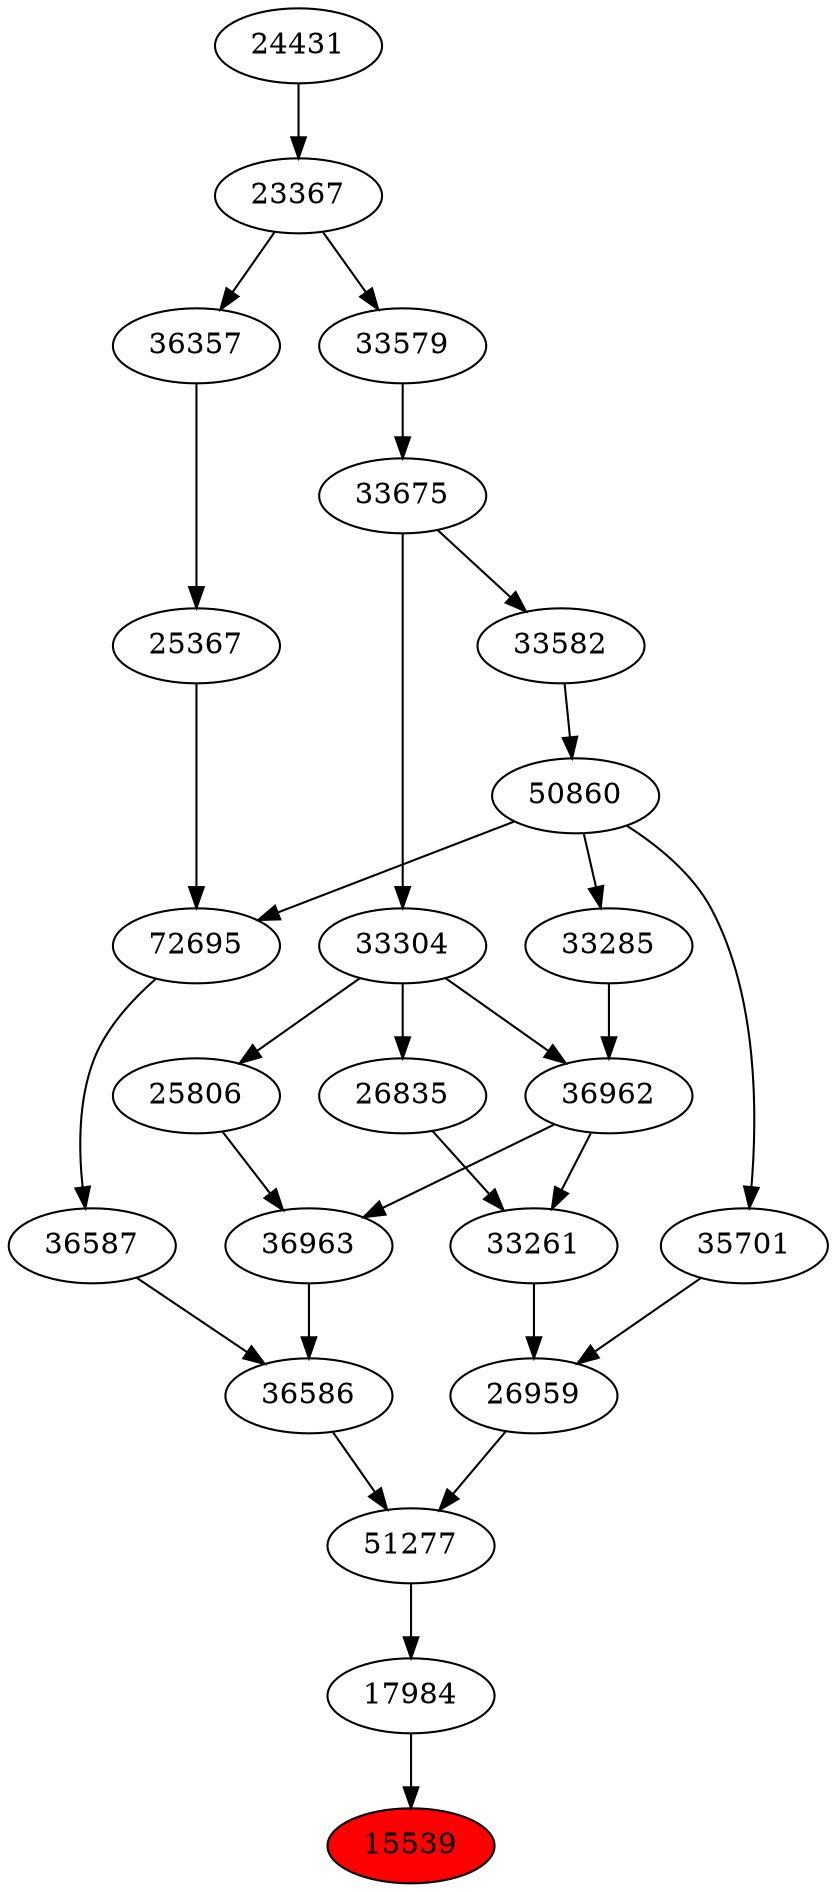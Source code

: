 strict digraph{ 
15539 [label="15539" fillcolor=red style=filled]
17984 -> 15539
17984 [label="17984"]
51277 -> 17984
51277 [label="51277"]
36586 -> 51277
26959 -> 51277
36586 [label="36586"]
36587 -> 36586
36963 -> 36586
26959 [label="26959"]
35701 -> 26959
33261 -> 26959
36587 [label="36587"]
72695 -> 36587
36963 [label="36963"]
36962 -> 36963
25806 -> 36963
35701 [label="35701"]
50860 -> 35701
33261 [label="33261"]
36962 -> 33261
26835 -> 33261
72695 [label="72695"]
50860 -> 72695
25367 -> 72695
36962 [label="36962"]
33285 -> 36962
33304 -> 36962
25806 [label="25806"]
33304 -> 25806
50860 [label="50860"]
33582 -> 50860
26835 [label="26835"]
33304 -> 26835
25367 [label="25367"]
36357 -> 25367
33285 [label="33285"]
50860 -> 33285
33304 [label="33304"]
33675 -> 33304
33582 [label="33582"]
33675 -> 33582
36357 [label="36357"]
23367 -> 36357
33675 [label="33675"]
33579 -> 33675
23367 [label="23367"]
24431 -> 23367
33579 [label="33579"]
23367 -> 33579
24431 [label="24431"]
}